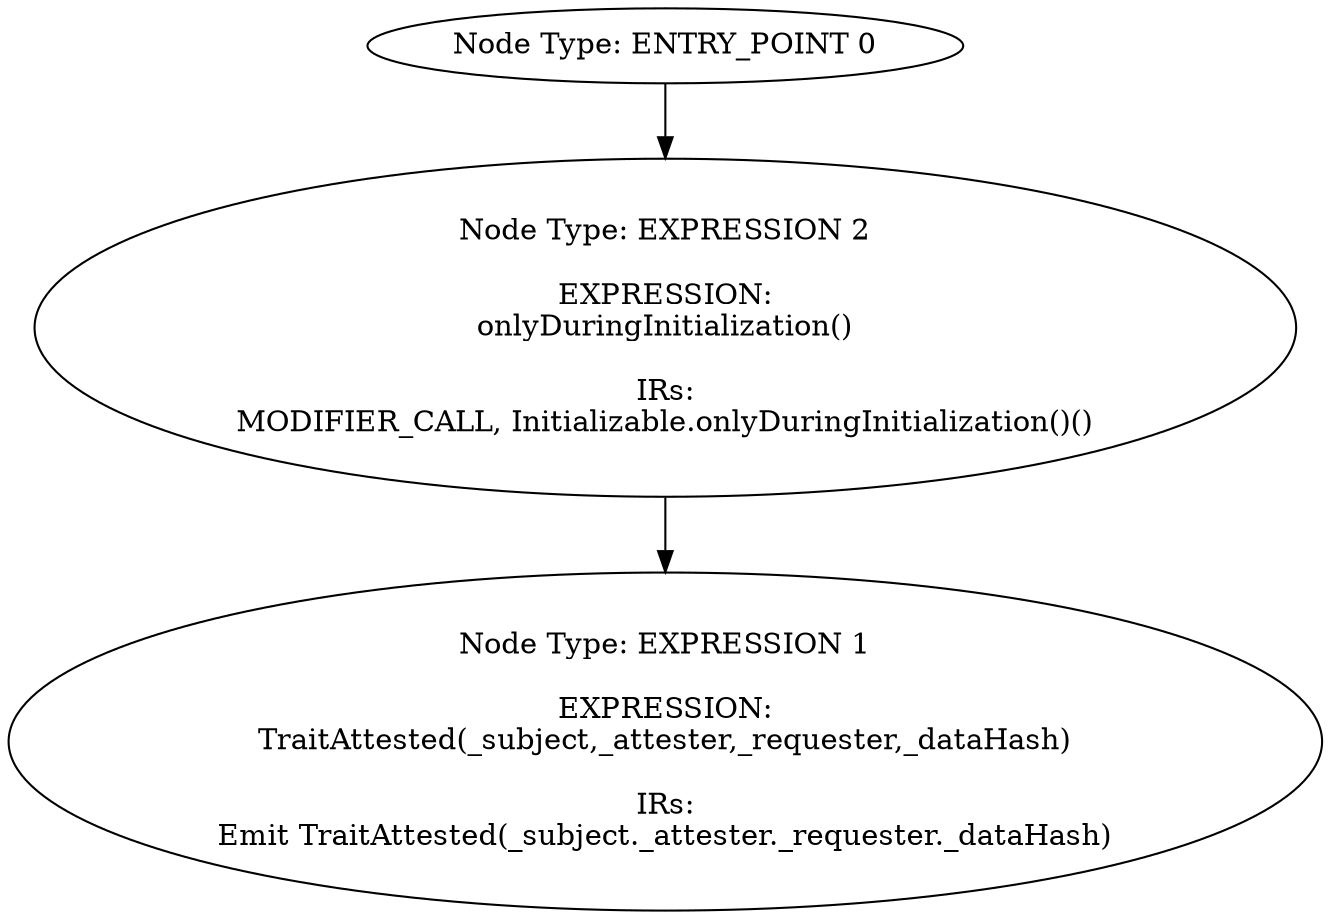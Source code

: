 digraph{
0[label="Node Type: ENTRY_POINT 0
"];
0->2;
1[label="Node Type: EXPRESSION 1

EXPRESSION:
TraitAttested(_subject,_attester,_requester,_dataHash)

IRs:
Emit TraitAttested(_subject._attester._requester._dataHash)"];
2[label="Node Type: EXPRESSION 2

EXPRESSION:
onlyDuringInitialization()

IRs:
MODIFIER_CALL, Initializable.onlyDuringInitialization()()"];
2->1;
}

